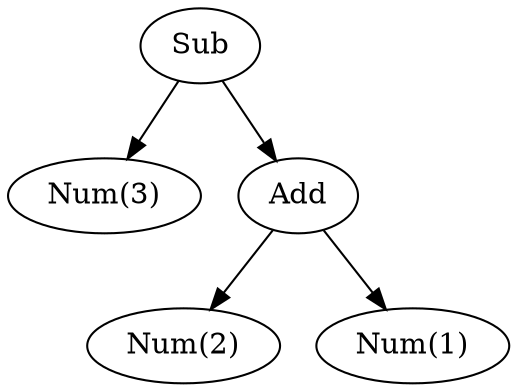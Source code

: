 digraph {
    three[label="Num(3)" class="value"]
    two[label="Num(2)" class="value"]
    one[label="Num(1)" class="value"]
    sub[label="Sub" class="operator"]
    add[label="Add" class="operator"]

    sub -> three
    sub -> add
    add -> two
    add -> one
}
